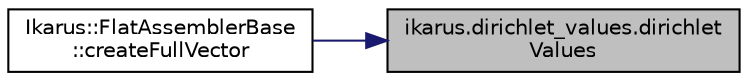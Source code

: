 digraph "ikarus.dirichlet_values.dirichletValues"
{
 // LATEX_PDF_SIZE
  edge [fontname="Helvetica",fontsize="10",labelfontname="Helvetica",labelfontsize="10"];
  node [fontname="Helvetica",fontsize="10",shape=record];
  rankdir="RL";
  Node1 [label="ikarus.dirichlet_values.dirichlet\lValues",height=0.2,width=0.4,color="black", fillcolor="grey75", style="filled", fontcolor="black",tooltip=" "];
  Node1 -> Node2 [dir="back",color="midnightblue",fontsize="10",style="solid",fontname="Helvetica"];
  Node2 [label="Ikarus::FlatAssemblerBase\l::createFullVector",height=0.2,width=0.4,color="black", fillcolor="white", style="filled",URL="$a01166.html#a796d9b40d32762d5857b49afb30cec2a",tooltip="Creates the full-sized vector of size Dof and inserts the values of a reduced vector at the \"free\" de..."];
}
